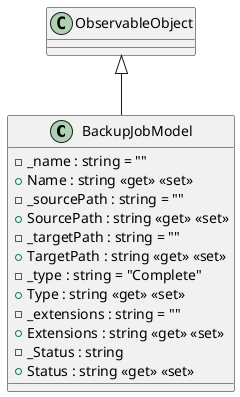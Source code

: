 @startuml
class BackupJobModel {
    - _name : string = ""
    + Name : string <<get>> <<set>>
    - _sourcePath : string = ""
    + SourcePath : string <<get>> <<set>>
    - _targetPath : string = ""
    + TargetPath : string <<get>> <<set>>
    - _type : string = "Complete"
    + Type : string <<get>> <<set>>
    - _extensions : string = ""
    + Extensions : string <<get>> <<set>>
    - _Status : string
    + Status : string <<get>> <<set>>
}
ObservableObject <|-- BackupJobModel
@enduml
